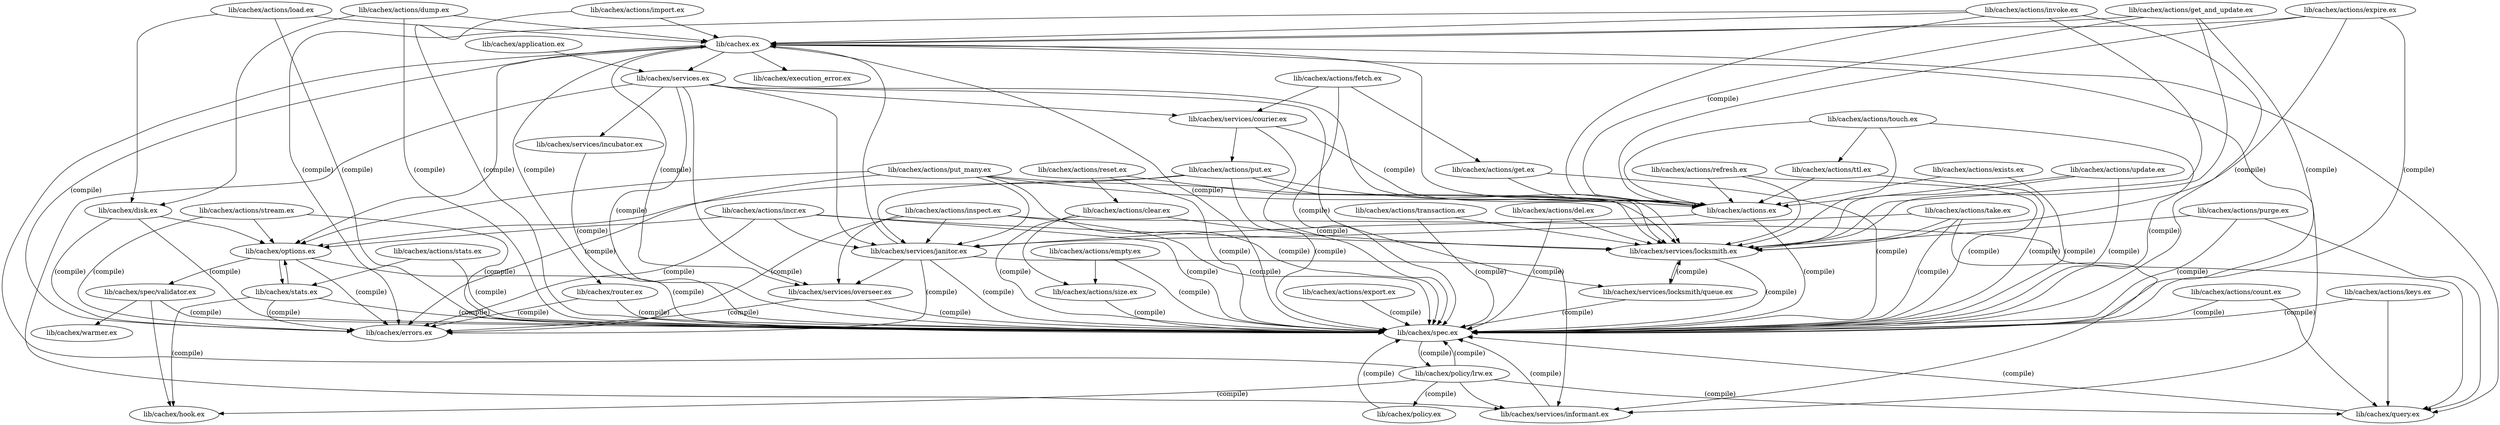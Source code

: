 digraph "Cachex" {
  "lib/cachex/actions/invoke.ex"
  "lib/cachex/actions/invoke.ex" -> "lib/cachex.ex"
  "lib/cachex.ex" -> "lib/cachex/errors.ex" [label="(compile)"]
  "lib/cachex.ex" -> "lib/cachex/execution_error.ex"
  "lib/cachex.ex" -> "lib/cachex/options.ex"
  "lib/cachex/options.ex" -> "lib/cachex/errors.ex" [label="(compile)"]
  "lib/cachex/options.ex" -> "lib/cachex/spec.ex" [label="(compile)"]
  "lib/cachex/spec.ex" -> "lib/cachex/policy/lrw.ex" [label="(compile)"]
  "lib/cachex/policy/lrw.ex" -> "lib/cachex.ex"
  "lib/cachex/policy/lrw.ex" -> "lib/cachex/hook.ex" [label="(compile)"]
  "lib/cachex/policy/lrw.ex" -> "lib/cachex/policy.ex" [label="(compile)"]
  "lib/cachex/policy.ex" -> "lib/cachex/spec.ex" [label="(compile)"]
  "lib/cachex/policy/lrw.ex" -> "lib/cachex/query.ex" [label="(compile)"]
  "lib/cachex/query.ex" -> "lib/cachex/spec.ex" [label="(compile)"]
  "lib/cachex/policy/lrw.ex" -> "lib/cachex/services/informant.ex"
  "lib/cachex/services/informant.ex" -> "lib/cachex/spec.ex" [label="(compile)"]
  "lib/cachex/policy/lrw.ex" -> "lib/cachex/spec.ex" [label="(compile)"]
  "lib/cachex/options.ex" -> "lib/cachex/spec/validator.ex"
  "lib/cachex/spec/validator.ex" -> "lib/cachex/hook.ex"
  "lib/cachex/spec/validator.ex" -> "lib/cachex/spec.ex" [label="(compile)"]
  "lib/cachex/spec/validator.ex" -> "lib/cachex/warmer.ex"
  "lib/cachex/options.ex" -> "lib/cachex/stats.ex"
  "lib/cachex/stats.ex" -> "lib/cachex/errors.ex" [label="(compile)"]
  "lib/cachex/stats.ex" -> "lib/cachex/hook.ex" [label="(compile)"]
  "lib/cachex/stats.ex" -> "lib/cachex/options.ex"
  "lib/cachex/stats.ex" -> "lib/cachex/spec.ex" [label="(compile)"]
  "lib/cachex.ex" -> "lib/cachex/query.ex"
  "lib/cachex.ex" -> "lib/cachex/router.ex" [label="(compile)"]
  "lib/cachex/router.ex" -> "lib/cachex/errors.ex" [label="(compile)"]
  "lib/cachex/router.ex" -> "lib/cachex/spec.ex" [label="(compile)"]
  "lib/cachex.ex" -> "lib/cachex/services.ex"
  "lib/cachex/services.ex" -> "lib/cachex/services/courier.ex"
  "lib/cachex/services/courier.ex" -> "lib/cachex/actions.ex" [label="(compile)"]
  "lib/cachex/actions.ex" -> "lib/cachex.ex"
  "lib/cachex/actions.ex" -> "lib/cachex/services/janitor.ex"
  "lib/cachex/services/janitor.ex" -> "lib/cachex.ex"
  "lib/cachex/services/janitor.ex" -> "lib/cachex/errors.ex" [label="(compile)"]
  "lib/cachex/services/janitor.ex" -> "lib/cachex/services/informant.ex"
  "lib/cachex/services/janitor.ex" -> "lib/cachex/services/overseer.ex"
  "lib/cachex/services/overseer.ex" -> "lib/cachex/errors.ex" [label="(compile)"]
  "lib/cachex/services/overseer.ex" -> "lib/cachex/spec.ex" [label="(compile)"]
  "lib/cachex/services/janitor.ex" -> "lib/cachex/spec.ex" [label="(compile)"]
  "lib/cachex/actions.ex" -> "lib/cachex/spec.ex" [label="(compile)"]
  "lib/cachex/services/courier.ex" -> "lib/cachex/actions/put.ex"
  "lib/cachex/actions/put.ex" -> "lib/cachex/actions.ex"
  "lib/cachex/actions/put.ex" -> "lib/cachex/options.ex"
  "lib/cachex/actions/put.ex" -> "lib/cachex/services/janitor.ex"
  "lib/cachex/actions/put.ex" -> "lib/cachex/services/locksmith.ex"
  "lib/cachex/services/locksmith.ex" -> "lib/cachex/services/locksmith/queue.ex"
  "lib/cachex/services/locksmith/queue.ex" -> "lib/cachex/services/locksmith.ex" [label="(compile)"]
  "lib/cachex/services/locksmith/queue.ex" -> "lib/cachex/spec.ex" [label="(compile)"]
  "lib/cachex/services/locksmith.ex" -> "lib/cachex/spec.ex" [label="(compile)"]
  "lib/cachex/actions/put.ex" -> "lib/cachex/spec.ex" [label="(compile)"]
  "lib/cachex/services/courier.ex" -> "lib/cachex/spec.ex" [label="(compile)"]
  "lib/cachex/services.ex" -> "lib/cachex/services/incubator.ex"
  "lib/cachex/services/incubator.ex" -> "lib/cachex/spec.ex" [label="(compile)"]
  "lib/cachex/services.ex" -> "lib/cachex/services/informant.ex"
  "lib/cachex/services.ex" -> "lib/cachex/services/janitor.ex"
  "lib/cachex/services.ex" -> "lib/cachex/services/locksmith.ex"
  "lib/cachex/services.ex" -> "lib/cachex/services/locksmith/queue.ex"
  "lib/cachex/services.ex" -> "lib/cachex/services/overseer.ex"
  "lib/cachex/services.ex" -> "lib/cachex/spec.ex" [label="(compile)"]
  "lib/cachex.ex" -> "lib/cachex/services/informant.ex"
  "lib/cachex.ex" -> "lib/cachex/services/overseer.ex" [label="(compile)"]
  "lib/cachex.ex" -> "lib/cachex/spec.ex" [label="(compile)"]
  "lib/cachex/actions/invoke.ex" -> "lib/cachex/actions.ex"
  "lib/cachex/actions/invoke.ex" -> "lib/cachex/errors.ex" [label="(compile)"]
  "lib/cachex/actions/invoke.ex" -> "lib/cachex/services/locksmith.ex"
  "lib/cachex/actions/invoke.ex" -> "lib/cachex/spec.ex" [label="(compile)"]
  "lib/cachex/actions/inspect.ex"
  "lib/cachex/actions/inspect.ex" -> "lib/cachex/errors.ex" [label="(compile)"]
  "lib/cachex/actions/inspect.ex" -> "lib/cachex/query.ex"
  "lib/cachex/actions/inspect.ex" -> "lib/cachex/services/janitor.ex"
  "lib/cachex/actions/inspect.ex" -> "lib/cachex/services/overseer.ex"
  "lib/cachex/actions/inspect.ex" -> "lib/cachex/spec.ex" [label="(compile)"]
  "lib/cachex/services/incubator.ex"
  "lib/cachex/errors.ex"
  "lib/cachex/disk.ex"
  "lib/cachex/disk.ex" -> "lib/cachex/errors.ex" [label="(compile)"]
  "lib/cachex/disk.ex" -> "lib/cachex/options.ex"
  "lib/cachex/disk.ex" -> "lib/cachex/spec.ex" [label="(compile)"]
  "lib/cachex/actions/touch.ex"
  "lib/cachex/actions/touch.ex" -> "lib/cachex/actions.ex"
  "lib/cachex/actions/touch.ex" -> "lib/cachex/actions/ttl.ex"
  "lib/cachex/actions/ttl.ex" -> "lib/cachex/actions.ex"
  "lib/cachex/actions/ttl.ex" -> "lib/cachex/spec.ex" [label="(compile)"]
  "lib/cachex/actions/touch.ex" -> "lib/cachex/services/locksmith.ex"
  "lib/cachex/actions/touch.ex" -> "lib/cachex/spec.ex" [label="(compile)"]
  "lib/cachex/policy/lrw.ex"
  "lib/cachex/actions/fetch.ex"
  "lib/cachex/actions/fetch.ex" -> "lib/cachex/actions/get.ex"
  "lib/cachex/actions/get.ex" -> "lib/cachex/actions.ex"
  "lib/cachex/actions/get.ex" -> "lib/cachex/spec.ex" [label="(compile)"]
  "lib/cachex/actions/fetch.ex" -> "lib/cachex/services/courier.ex"
  "lib/cachex/actions/fetch.ex" -> "lib/cachex/spec.ex" [label="(compile)"]
  "lib/cachex/actions/expire.ex"
  "lib/cachex/actions/expire.ex" -> "lib/cachex.ex"
  "lib/cachex/actions/expire.ex" -> "lib/cachex/actions.ex"
  "lib/cachex/actions/expire.ex" -> "lib/cachex/services/locksmith.ex"
  "lib/cachex/actions/expire.ex" -> "lib/cachex/spec.ex" [label="(compile)"]
  "lib/cachex/actions/update.ex"
  "lib/cachex/actions/update.ex" -> "lib/cachex/actions.ex"
  "lib/cachex/actions/update.ex" -> "lib/cachex/services/locksmith.ex"
  "lib/cachex/actions/update.ex" -> "lib/cachex/spec.ex" [label="(compile)"]
  "lib/cachex/services/janitor.ex"
  "lib/cachex/services.ex"
  "lib/cachex/actions/transaction.ex"
  "lib/cachex/actions/transaction.ex" -> "lib/cachex/services/locksmith.ex"
  "lib/cachex/actions/transaction.ex" -> "lib/cachex/spec.ex" [label="(compile)"]
  "lib/cachex/actions/reset.ex"
  "lib/cachex/actions/reset.ex" -> "lib/cachex/actions/clear.ex"
  "lib/cachex/actions/clear.ex" -> "lib/cachex/actions/size.ex"
  "lib/cachex/actions/size.ex" -> "lib/cachex/spec.ex" [label="(compile)"]
  "lib/cachex/actions/clear.ex" -> "lib/cachex/services/locksmith.ex"
  "lib/cachex/actions/clear.ex" -> "lib/cachex/spec.ex" [label="(compile)"]
  "lib/cachex/actions/reset.ex" -> "lib/cachex/services/locksmith.ex"
  "lib/cachex/actions/reset.ex" -> "lib/cachex/spec.ex" [label="(compile)"]
  "lib/cachex/actions/get_and_update.ex"
  "lib/cachex/actions/get_and_update.ex" -> "lib/cachex.ex"
  "lib/cachex/actions/get_and_update.ex" -> "lib/cachex/actions.ex" [label="(compile)"]
  "lib/cachex/actions/get_and_update.ex" -> "lib/cachex/services/locksmith.ex"
  "lib/cachex/actions/get_and_update.ex" -> "lib/cachex/spec.ex" [label="(compile)"]
  "lib/cachex/services/locksmith/queue.ex"
  "lib/cachex/actions/put_many.ex"
  "lib/cachex/actions/put_many.ex" -> "lib/cachex/actions.ex"
  "lib/cachex/actions/put_many.ex" -> "lib/cachex/errors.ex" [label="(compile)"]
  "lib/cachex/actions/put_many.ex" -> "lib/cachex/options.ex"
  "lib/cachex/actions/put_many.ex" -> "lib/cachex/services/janitor.ex"
  "lib/cachex/actions/put_many.ex" -> "lib/cachex/services/locksmith.ex"
  "lib/cachex/actions/put_many.ex" -> "lib/cachex/spec.ex" [label="(compile)"]
  "lib/cachex/actions/get.ex"
  "lib/cachex/actions/load.ex"
  "lib/cachex/actions/load.ex" -> "lib/cachex.ex"
  "lib/cachex/actions/load.ex" -> "lib/cachex/disk.ex"
  "lib/cachex/actions/load.ex" -> "lib/cachex/spec.ex" [label="(compile)"]
  "lib/cachex/services/courier.ex"
  "lib/cachex/actions/stats.ex"
  "lib/cachex/actions/stats.ex" -> "lib/cachex/spec.ex" [label="(compile)"]
  "lib/cachex/actions/stats.ex" -> "lib/cachex/stats.ex"
  "lib/cachex.ex"
  "lib/cachex/actions/exists.ex"
  "lib/cachex/actions/exists.ex" -> "lib/cachex/actions.ex"
  "lib/cachex/actions/exists.ex" -> "lib/cachex/spec.ex" [label="(compile)"]
  "lib/cachex/actions/import.ex"
  "lib/cachex/actions/import.ex" -> "lib/cachex.ex"
  "lib/cachex/actions/import.ex" -> "lib/cachex/spec.ex" [label="(compile)"]
  "lib/cachex/actions/dump.ex"
  "lib/cachex/actions/dump.ex" -> "lib/cachex.ex"
  "lib/cachex/actions/dump.ex" -> "lib/cachex/disk.ex"
  "lib/cachex/actions/dump.ex" -> "lib/cachex/spec.ex" [label="(compile)"]
  "lib/cachex/application.ex"
  "lib/cachex/application.ex" -> "lib/cachex/services.ex"
  "lib/cachex/actions/incr.ex"
  "lib/cachex/actions/incr.ex" -> "lib/cachex/errors.ex" [label="(compile)"]
  "lib/cachex/actions/incr.ex" -> "lib/cachex/options.ex"
  "lib/cachex/actions/incr.ex" -> "lib/cachex/services/janitor.ex"
  "lib/cachex/actions/incr.ex" -> "lib/cachex/services/locksmith.ex"
  "lib/cachex/actions/incr.ex" -> "lib/cachex/spec.ex" [label="(compile)"]
  "lib/cachex/services/informant.ex"
  "lib/cachex/actions/ttl.ex"
  "lib/cachex/actions/stream.ex"
  "lib/cachex/actions/stream.ex" -> "lib/cachex/errors.ex" [label="(compile)"]
  "lib/cachex/actions/stream.ex" -> "lib/cachex/options.ex"
  "lib/cachex/actions/stream.ex" -> "lib/cachex/spec.ex" [label="(compile)"]
  "lib/cachex/actions/clear.ex"
  "lib/cachex/actions/count.ex"
  "lib/cachex/actions/count.ex" -> "lib/cachex/query.ex"
  "lib/cachex/actions/count.ex" -> "lib/cachex/spec.ex" [label="(compile)"]
  "lib/cachex/services/locksmith.ex"
  "lib/cachex/warmer.ex"
  "lib/cachex/options.ex"
  "lib/cachex/policy.ex"
  "lib/cachex/actions/purge.ex"
  "lib/cachex/actions/purge.ex" -> "lib/cachex/query.ex"
  "lib/cachex/actions/purge.ex" -> "lib/cachex/services/locksmith.ex"
  "lib/cachex/actions/purge.ex" -> "lib/cachex/spec.ex" [label="(compile)"]
  "lib/cachex/stats.ex"
  "lib/cachex/actions/keys.ex"
  "lib/cachex/actions/keys.ex" -> "lib/cachex/query.ex"
  "lib/cachex/actions/keys.ex" -> "lib/cachex/spec.ex" [label="(compile)"]
  "lib/cachex/spec/validator.ex"
  "lib/cachex/spec.ex"
  "lib/cachex/actions/del.ex"
  "lib/cachex/actions/del.ex" -> "lib/cachex/services/locksmith.ex"
  "lib/cachex/actions/del.ex" -> "lib/cachex/spec.ex" [label="(compile)"]
  "lib/cachex/execution_error.ex"
  "lib/cachex/actions/empty.ex"
  "lib/cachex/actions/empty.ex" -> "lib/cachex/actions/size.ex"
  "lib/cachex/actions/empty.ex" -> "lib/cachex/spec.ex" [label="(compile)"]
  "lib/cachex/actions/size.ex"
  "lib/cachex/actions/refresh.ex"
  "lib/cachex/actions/refresh.ex" -> "lib/cachex/actions.ex"
  "lib/cachex/actions/refresh.ex" -> "lib/cachex/services/locksmith.ex"
  "lib/cachex/actions/refresh.ex" -> "lib/cachex/spec.ex" [label="(compile)"]
  "lib/cachex/query.ex"
  "lib/cachex/services/overseer.ex"
  "lib/cachex/router.ex"
  "lib/cachex/actions/take.ex"
  "lib/cachex/actions/take.ex" -> "lib/cachex/services/informant.ex"
  "lib/cachex/actions/take.ex" -> "lib/cachex/services/janitor.ex"
  "lib/cachex/actions/take.ex" -> "lib/cachex/services/locksmith.ex"
  "lib/cachex/actions/take.ex" -> "lib/cachex/spec.ex" [label="(compile)"]
  "lib/cachex/hook.ex"
  "lib/cachex/actions.ex"
  "lib/cachex/actions/put.ex"
  "lib/cachex/actions/export.ex"
  "lib/cachex/actions/export.ex" -> "lib/cachex/spec.ex" [label="(compile)"]
}
